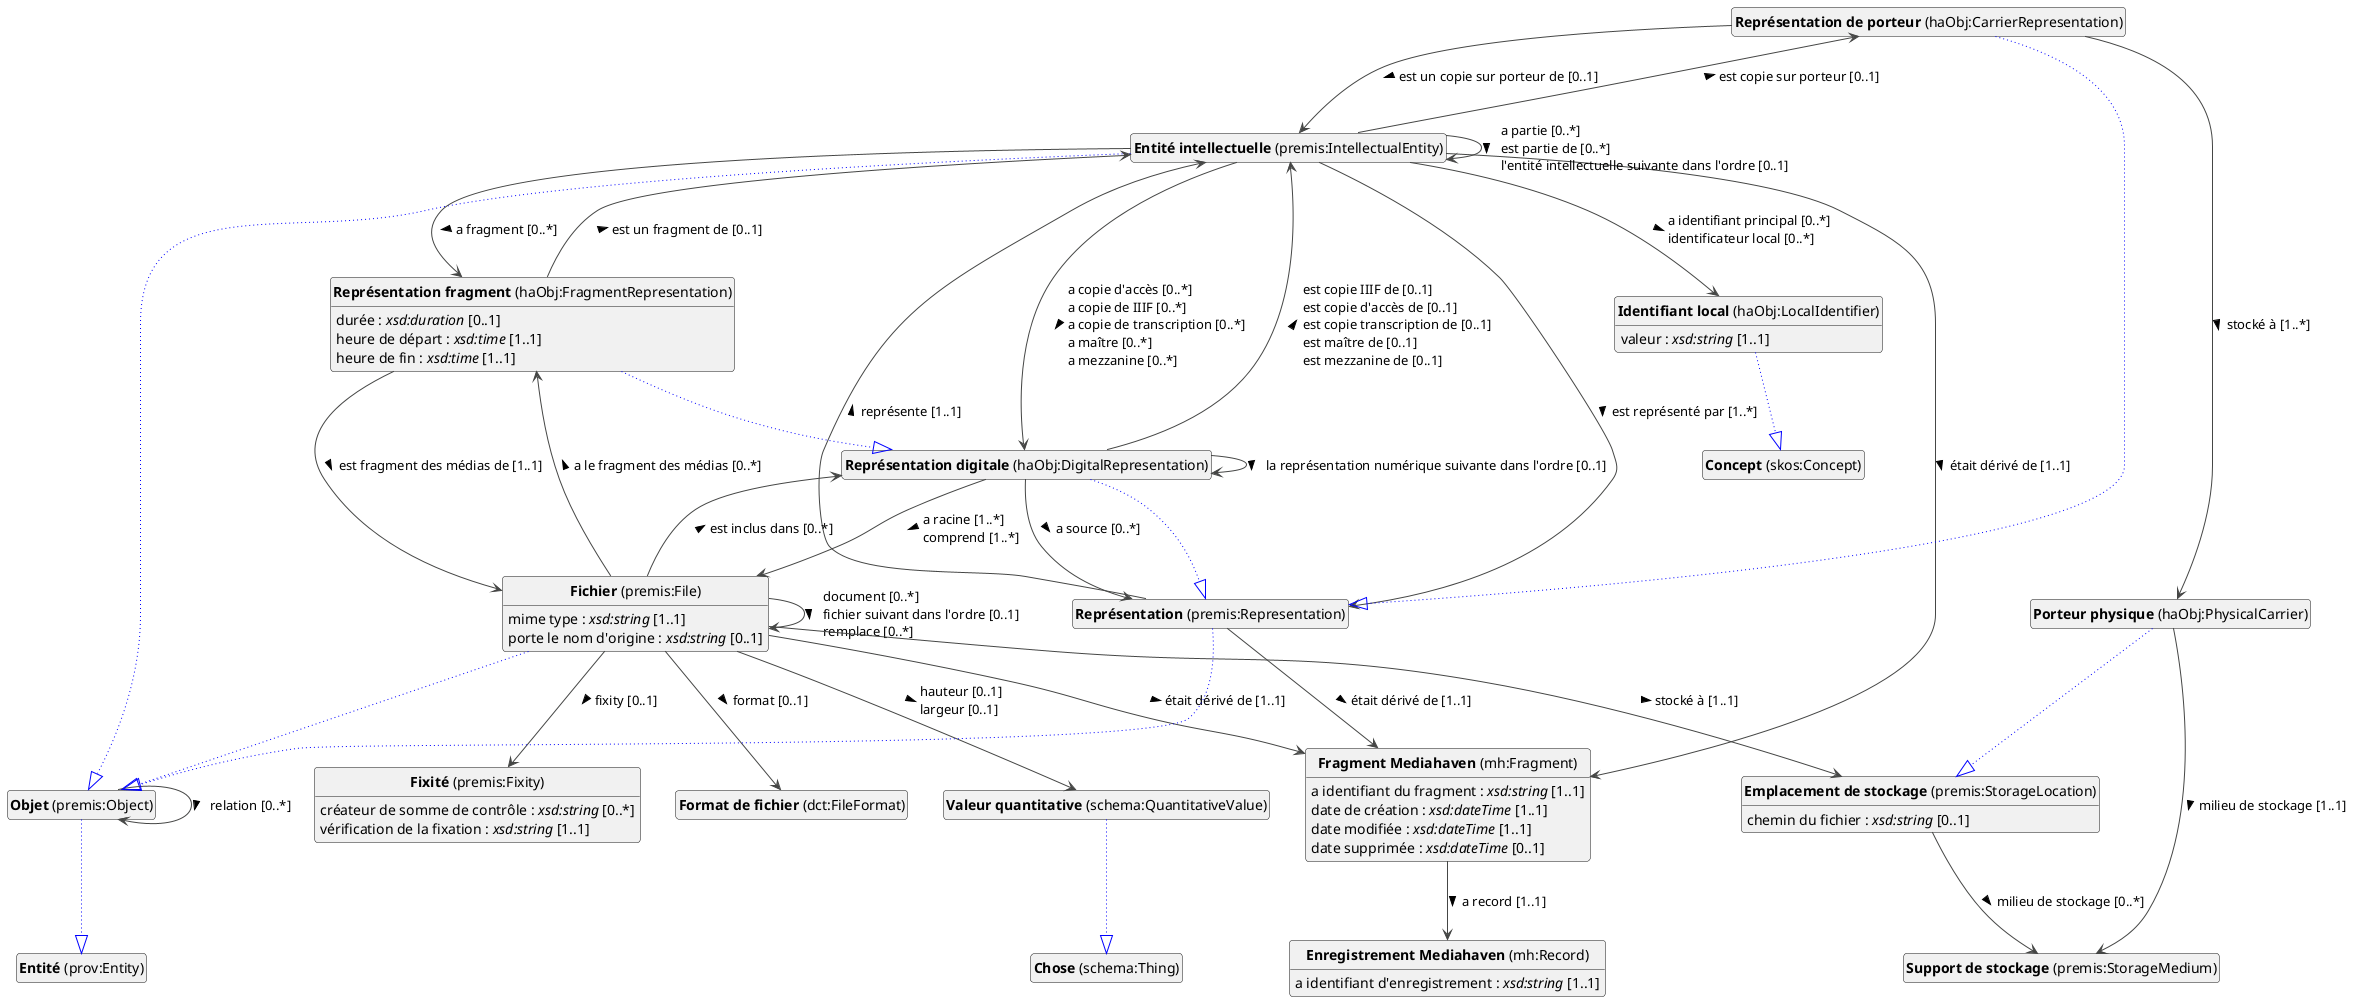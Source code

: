 @startuml
!theme vibrant
skinparam classFontSize 14
!define LIGHTORANGE
skinparam componentStyle uml2
skinparam wrapMessageWidth 1000
skinparam wrapWidth 1000
' skinparam ArrowColor #Maroon
' Remove shadows
skinparam shadowing false
'skinparam linetype polyline
skinparam ArrowMessageAlignment left
top to bottom direction


class "<b>Emplacement de stockage</b> (premis:StorageLocation)" as premis_StorageLocation [[#premis%3AStorageLocation]]
class "<b>Enregistrement Mediahaven</b> (mh:Record)" as mh_Record [[#mh%3ARecord]]
class "<b>Entité intellectuelle</b> (premis:IntellectualEntity)" as premis_IntellectualEntity [[#premis%3AIntellectualEntity]]
class "<b>Objet</b> (premis:Object)" as premis_Object [[#premis%3AObject]]
class "<b>Fichier</b> (premis:File)" as premis_File [[#premis%3AFile]]
class "<b>Objet</b> (premis:Object)" as premis_Object [[#premis%3AObject]]
class "<b>Fixité</b> (premis:Fixity)" as premis_Fixity [[#premis%3AFixity]]
class "<b>Format de fichier</b> (dct:FileFormat)" as dct_FileFormat [[#dct%3AFileFormat]]
class "<b>Fragment Mediahaven</b> (mh:Fragment)" as mh_Fragment [[#mh%3AFragment]]
class "<b>Identifiant local</b> (haObj:LocalIdentifier)" as haObj_LocalIdentifier [[#haObj%3ALocalIdentifier]]
class "<b>Concept</b> (skos:Concept)" as skos_Concept [[#skos%3AConcept]]
class "<b>Objet</b> (premis:Object)" as premis_Object [[#premis%3AObject]]
class "<b>Entité</b> (prov:Entity)" as prov_Entity [[#prov%3AEntity]]
class "<b>Porteur physique</b> (haObj:PhysicalCarrier)" as haObj_PhysicalCarrier [[#haObj%3APhysicalCarrier]]
class "<b>Emplacement de stockage</b> (premis:StorageLocation)" as premis_StorageLocation [[#premis%3AStorageLocation]]
class "<b>Représentation</b> (premis:Representation)" as premis_Representation [[#premis%3ARepresentation]]
class "<b>Objet</b> (premis:Object)" as premis_Object [[#premis%3AObject]]
class "<b>Représentation de porteur</b> (haObj:CarrierRepresentation)" as haObj_CarrierRepresentation [[#haObj%3ACarrierRepresentation]]
class "<b>Représentation</b> (premis:Representation)" as premis_Representation [[#premis%3ARepresentation]]
class "<b>Représentation digitale</b> (haObj:DigitalRepresentation)" as haObj_DigitalRepresentation [[#haObj%3ADigitalRepresentation]]
class "<b>Représentation</b> (premis:Representation)" as premis_Representation [[#premis%3ARepresentation]]
class "<b>Représentation fragment</b> (haObj:FragmentRepresentation)" as haObj_FragmentRepresentation [[#haObj%3AFragmentRepresentation]]
class "<b>Représentation digitale</b> (haObj:DigitalRepresentation)" as haObj_DigitalRepresentation [[#haObj%3ADigitalRepresentation]]
class "<b>Support de stockage</b> (premis:StorageMedium)" as premis_StorageMedium [[#premis%3AStorageMedium]]
class "<b>Valeur quantitative</b> (schema:QuantitativeValue)" as schema_QuantitativeValue [[../../description/fr#schema%3AQuantitativeValue]]
class "<b>Chose</b> (schema:Thing)" as schema_Thing [[#schema%3AThing]]


premis_StorageLocation : chemin du fichier : <i>xsd:string</i> [0..1]
premis_StorageLocation --> premis_StorageMedium :milieu de stockage [0..*]  > 



mh_Record : a identifiant d'enregistrement : <i>xsd:string</i> [1..1]


premis_IntellectualEntity --|> premis_Object #blue;line.dotted;text:blue

premis_IntellectualEntity --> haObj_CarrierRepresentation :est copie sur porteur [0..1]  > 
premis_IntellectualEntity --> haObj_DigitalRepresentation :a copie d'accès [0..*]  \la copie de IIIF [0..*]  \la copie de transcription [0..*]  \la maître [0..*]  \la mezzanine [0..*]  > 
premis_IntellectualEntity --> haObj_FragmentRepresentation :a fragment [0..*]  > 
premis_IntellectualEntity --> haObj_LocalIdentifier :a identifiant principal [0..*]  \lidentificateur local [0..*]  > 
premis_IntellectualEntity --> mh_Fragment :était dérivé de [1..1]  > 
premis_IntellectualEntity --> premis_IntellectualEntity :a partie [0..*]  \lest partie de [0..*]  \ll'entité intellectuelle suivante dans l'ordre [0..1]  > 
premis_IntellectualEntity --> premis_Representation :est représenté par [1..*]  > 

premis_File --|> premis_Object #blue;line.dotted;text:blue

premis_File : a une taille (du fichier) : <i>xsd:nonNegativeInteger</i> [1..1]
premis_File : mime type : <i>xsd:string</i> [1..1]
premis_File : porte le nom d'origine : <i>xsd:string</i> [0..1]
premis_File --> dct_FileFormat :format [0..1]  > 
premis_File --> haObj_DigitalRepresentation :est inclus dans [0..*]  > 
premis_File --> haObj_FragmentRepresentation :a le fragment des médias [0..*]  > 
premis_File --> mh_Fragment :était dérivé de [1..1]  > 
premis_File --> premis_File :document [0..*]  \lfichier suivant dans l'ordre [0..1]  \lremplace [0..*]  > 
premis_File --> premis_Fixity :fixity [0..1]  > 
premis_File --> premis_StorageLocation :stocké à [1..1]  > 
premis_File --> schema_QuantitativeValue :hauteur [0..1]  \llargeur [0..1]  > 




premis_Fixity : créateur de somme de contrôle : <i>xsd:string</i> [0..*]
premis_Fixity : vérification de la fixation : <i>xsd:string</i> [1..1]





mh_Fragment : a identifiant du fragment : <i>xsd:string</i> [1..1]
mh_Fragment : date de création : <i>xsd:dateTime</i> [1..1]
mh_Fragment : date modifiée : <i>xsd:dateTime</i> [1..1]
mh_Fragment : date supprimée : <i>xsd:dateTime</i> [0..1]
mh_Fragment --> mh_Record :a record [1..1]  > 



haObj_LocalIdentifier --|> skos_Concept #blue;line.dotted;text:blue

haObj_LocalIdentifier : valeur : <i>xsd:string</i> [1..1]


premis_Object --|> prov_Entity #blue;line.dotted;text:blue

premis_Object --> premis_Object :relation [0..*]  > 

haObj_PhysicalCarrier --|> premis_StorageLocation #blue;line.dotted;text:blue

haObj_PhysicalCarrier --> premis_StorageMedium :milieu de stockage [1..1]  > 

premis_Representation --|> premis_Object #blue;line.dotted;text:blue

premis_Representation --> mh_Fragment :était dérivé de [1..1]  > 
premis_Representation --> premis_IntellectualEntity :représente [1..1]  > 

haObj_CarrierRepresentation --|> premis_Representation #blue;line.dotted;text:blue

haObj_CarrierRepresentation --> haObj_PhysicalCarrier :stocké à [1..*]  > 
haObj_CarrierRepresentation --> premis_IntellectualEntity :est un copie sur porteur de [0..1]  > 

haObj_DigitalRepresentation --|> premis_Representation #blue;line.dotted;text:blue

haObj_DigitalRepresentation --> haObj_DigitalRepresentation :la représentation numérique suivante dans l'ordre [0..1]  > 
haObj_DigitalRepresentation --> premis_File :a racine [1..*]  \lcomprend [1..*]  > 
haObj_DigitalRepresentation --> premis_IntellectualEntity :est copie IIIF de [0..1]  \lest copie d'accès de [0..1]  \lest copie transcription de [0..1]  \lest maître de [0..1]  \lest mezzanine de [0..1]  > 
haObj_DigitalRepresentation --> premis_Representation :a source [0..*]  > 

haObj_FragmentRepresentation --|> haObj_DigitalRepresentation #blue;line.dotted;text:blue

haObj_FragmentRepresentation : durée : <i>xsd:duration</i> [0..1]
haObj_FragmentRepresentation : heure de départ : <i>xsd:time</i> [1..1]
haObj_FragmentRepresentation : heure de fin : <i>xsd:time</i> [1..1]
haObj_FragmentRepresentation --> premis_File :est fragment des médias de [1..1]  > 
haObj_FragmentRepresentation --> premis_IntellectualEntity :est un fragment de [0..1]  > 





schema_QuantitativeValue --|> schema_Thing #blue;line.dotted;text:blue



hide circle
hide methods
hide empty members
@enduml


